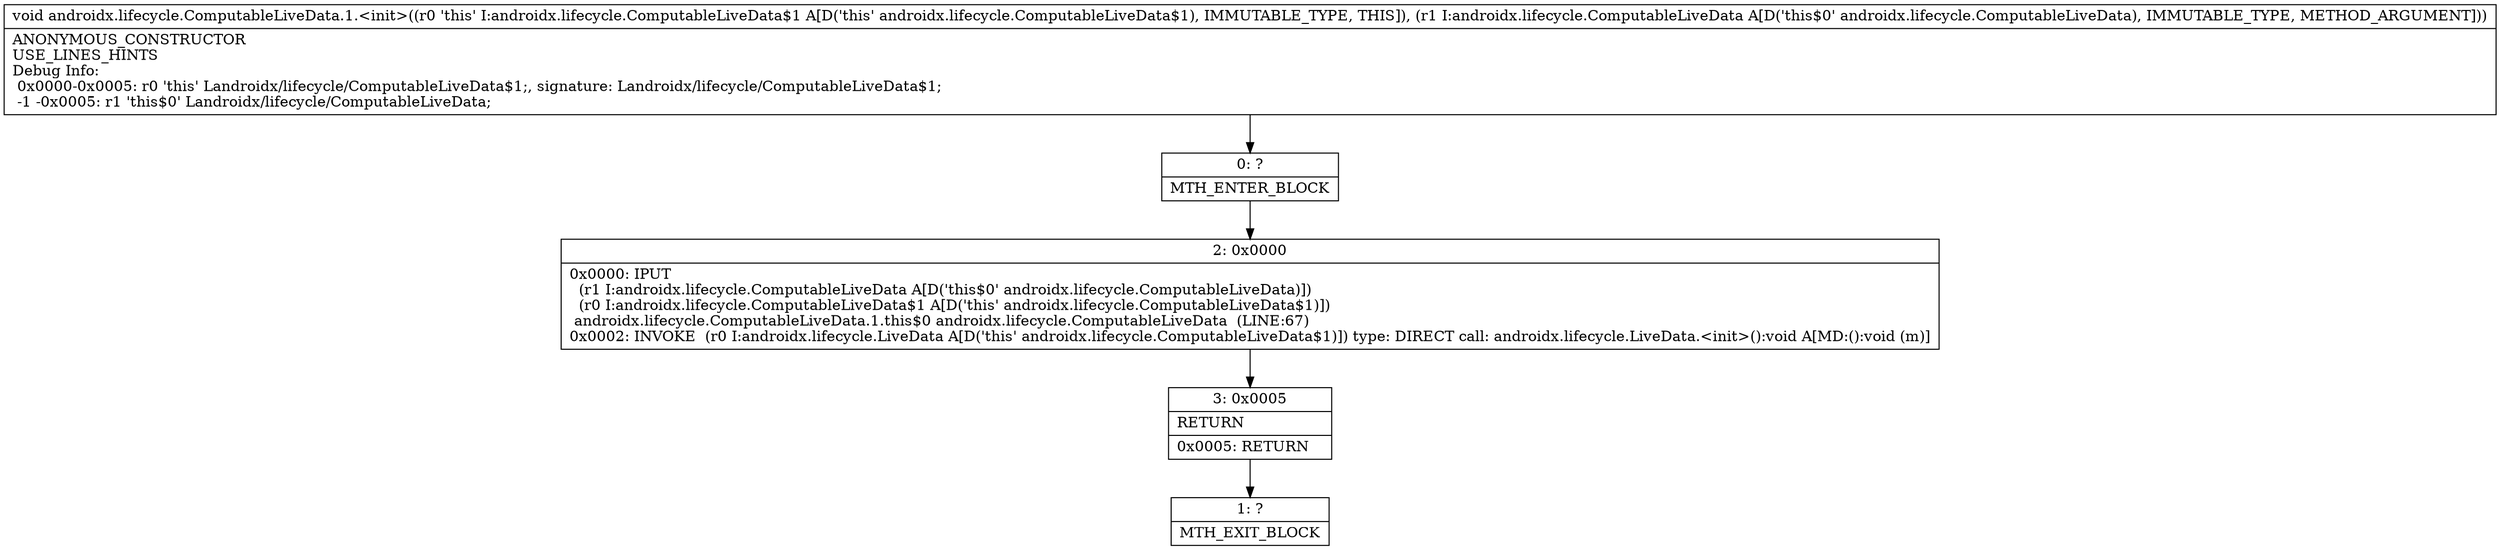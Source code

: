 digraph "CFG forandroidx.lifecycle.ComputableLiveData.1.\<init\>(Landroidx\/lifecycle\/ComputableLiveData;)V" {
Node_0 [shape=record,label="{0\:\ ?|MTH_ENTER_BLOCK\l}"];
Node_2 [shape=record,label="{2\:\ 0x0000|0x0000: IPUT  \l  (r1 I:androidx.lifecycle.ComputableLiveData A[D('this$0' androidx.lifecycle.ComputableLiveData)])\l  (r0 I:androidx.lifecycle.ComputableLiveData$1 A[D('this' androidx.lifecycle.ComputableLiveData$1)])\l androidx.lifecycle.ComputableLiveData.1.this$0 androidx.lifecycle.ComputableLiveData  (LINE:67)\l0x0002: INVOKE  (r0 I:androidx.lifecycle.LiveData A[D('this' androidx.lifecycle.ComputableLiveData$1)]) type: DIRECT call: androidx.lifecycle.LiveData.\<init\>():void A[MD:():void (m)]\l}"];
Node_3 [shape=record,label="{3\:\ 0x0005|RETURN\l|0x0005: RETURN   \l}"];
Node_1 [shape=record,label="{1\:\ ?|MTH_EXIT_BLOCK\l}"];
MethodNode[shape=record,label="{void androidx.lifecycle.ComputableLiveData.1.\<init\>((r0 'this' I:androidx.lifecycle.ComputableLiveData$1 A[D('this' androidx.lifecycle.ComputableLiveData$1), IMMUTABLE_TYPE, THIS]), (r1 I:androidx.lifecycle.ComputableLiveData A[D('this$0' androidx.lifecycle.ComputableLiveData), IMMUTABLE_TYPE, METHOD_ARGUMENT]))  | ANONYMOUS_CONSTRUCTOR\lUSE_LINES_HINTS\lDebug Info:\l  0x0000\-0x0005: r0 'this' Landroidx\/lifecycle\/ComputableLiveData$1;, signature: Landroidx\/lifecycle\/ComputableLiveData$1;\l  \-1 \-0x0005: r1 'this$0' Landroidx\/lifecycle\/ComputableLiveData;\l}"];
MethodNode -> Node_0;Node_0 -> Node_2;
Node_2 -> Node_3;
Node_3 -> Node_1;
}

